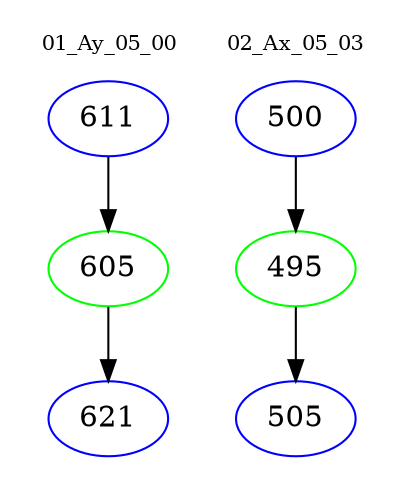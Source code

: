 digraph{
subgraph cluster_0 {
color = white
label = "01_Ay_05_00";
fontsize=10;
T0_611 [label="611", color="blue"]
T0_611 -> T0_605 [color="black"]
T0_605 [label="605", color="green"]
T0_605 -> T0_621 [color="black"]
T0_621 [label="621", color="blue"]
}
subgraph cluster_1 {
color = white
label = "02_Ax_05_03";
fontsize=10;
T1_500 [label="500", color="blue"]
T1_500 -> T1_495 [color="black"]
T1_495 [label="495", color="green"]
T1_495 -> T1_505 [color="black"]
T1_505 [label="505", color="blue"]
}
}
